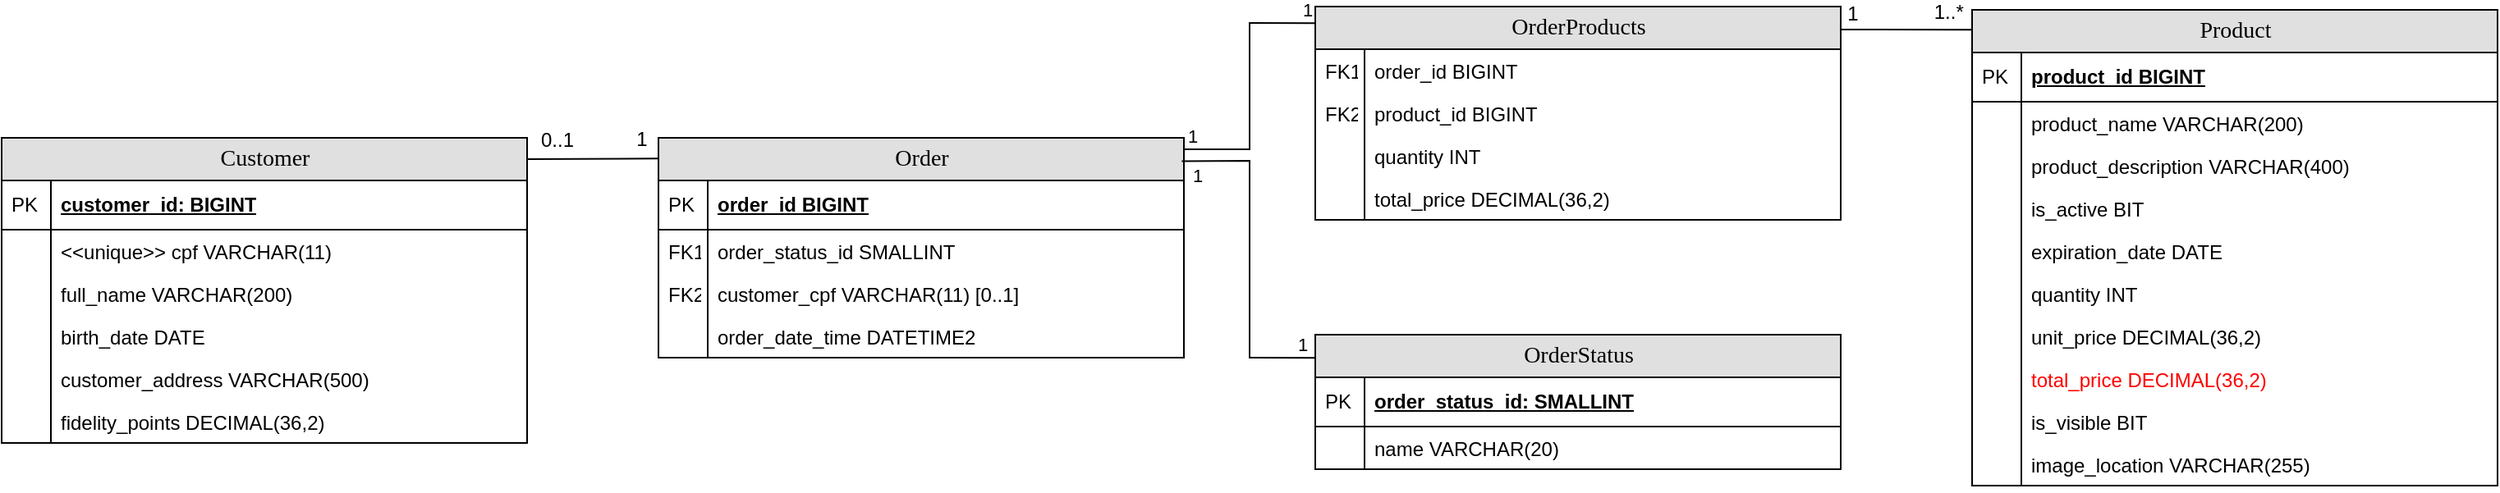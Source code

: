 <mxfile version="20.6.0" type="device"><diagram name="Page-1" id="e56a1550-8fbb-45ad-956c-1786394a9013"><mxGraphModel dx="2674" dy="817" grid="1" gridSize="10" guides="1" tooltips="1" connect="1" arrows="1" fold="1" page="1" pageScale="1" pageWidth="1100" pageHeight="850" background="none" math="0" shadow="0"><root><mxCell id="0"/><mxCell id="1" parent="0"/><mxCell id="2e49270ec7c68f3f-80" value="Customer" style="swimlane;html=1;fontStyle=0;childLayout=stackLayout;horizontal=1;startSize=26;fillColor=#e0e0e0;horizontalStack=0;resizeParent=1;resizeLast=0;collapsible=1;marginBottom=0;swimlaneFillColor=#ffffff;align=center;rounded=0;shadow=0;comic=0;labelBackgroundColor=none;strokeWidth=1;fontFamily=Verdana;fontSize=14" parent="1" vertex="1"><mxGeometry x="-1040" y="120" width="320" height="186" as="geometry"/></mxCell><mxCell id="2e49270ec7c68f3f-81" value="customer_id: BIGINT" style="shape=partialRectangle;top=0;left=0;right=0;bottom=1;html=1;align=left;verticalAlign=middle;fillColor=none;spacingLeft=34;spacingRight=4;whiteSpace=wrap;overflow=hidden;rotatable=0;points=[[0,0.5],[1,0.5]];portConstraint=eastwest;dropTarget=0;fontStyle=5;" parent="2e49270ec7c68f3f-80" vertex="1"><mxGeometry y="26" width="320" height="30" as="geometry"/></mxCell><mxCell id="2e49270ec7c68f3f-82" value="PK" style="shape=partialRectangle;top=0;left=0;bottom=0;html=1;fillColor=none;align=left;verticalAlign=middle;spacingLeft=4;spacingRight=4;whiteSpace=wrap;overflow=hidden;rotatable=0;points=[];portConstraint=eastwest;part=1;" parent="2e49270ec7c68f3f-81" vertex="1" connectable="0"><mxGeometry width="30" height="30" as="geometry"/></mxCell><mxCell id="2e49270ec7c68f3f-83" value="&amp;lt;&amp;lt;unique&amp;gt;&amp;gt; cpf VARCHAR(11)" style="shape=partialRectangle;top=0;left=0;right=0;bottom=0;html=1;align=left;verticalAlign=top;fillColor=none;spacingLeft=34;spacingRight=4;whiteSpace=wrap;overflow=hidden;rotatable=0;points=[[0,0.5],[1,0.5]];portConstraint=eastwest;dropTarget=0;" parent="2e49270ec7c68f3f-80" vertex="1"><mxGeometry y="56" width="320" height="26" as="geometry"/></mxCell><mxCell id="2e49270ec7c68f3f-84" value="" style="shape=partialRectangle;top=0;left=0;bottom=0;html=1;fillColor=none;align=left;verticalAlign=top;spacingLeft=4;spacingRight=4;whiteSpace=wrap;overflow=hidden;rotatable=0;points=[];portConstraint=eastwest;part=1;" parent="2e49270ec7c68f3f-83" vertex="1" connectable="0"><mxGeometry width="30" height="26" as="geometry"/></mxCell><mxCell id="2e49270ec7c68f3f-85" value="full_name VARCHAR(200)" style="shape=partialRectangle;top=0;left=0;right=0;bottom=0;html=1;align=left;verticalAlign=top;fillColor=none;spacingLeft=34;spacingRight=4;whiteSpace=wrap;overflow=hidden;rotatable=0;points=[[0,0.5],[1,0.5]];portConstraint=eastwest;dropTarget=0;" parent="2e49270ec7c68f3f-80" vertex="1"><mxGeometry y="82" width="320" height="26" as="geometry"/></mxCell><mxCell id="2e49270ec7c68f3f-86" value="" style="shape=partialRectangle;top=0;left=0;bottom=0;html=1;fillColor=none;align=left;verticalAlign=top;spacingLeft=4;spacingRight=4;whiteSpace=wrap;overflow=hidden;rotatable=0;points=[];portConstraint=eastwest;part=1;" parent="2e49270ec7c68f3f-85" vertex="1" connectable="0"><mxGeometry width="30" height="26" as="geometry"/></mxCell><mxCell id="2e49270ec7c68f3f-87" value="birth_date DATE" style="shape=partialRectangle;top=0;left=0;right=0;bottom=0;html=1;align=left;verticalAlign=top;fillColor=none;spacingLeft=34;spacingRight=4;whiteSpace=wrap;overflow=hidden;rotatable=0;points=[[0,0.5],[1,0.5]];portConstraint=eastwest;dropTarget=0;" parent="2e49270ec7c68f3f-80" vertex="1"><mxGeometry y="108" width="320" height="26" as="geometry"/></mxCell><mxCell id="2e49270ec7c68f3f-88" value="" style="shape=partialRectangle;top=0;left=0;bottom=0;html=1;fillColor=none;align=left;verticalAlign=top;spacingLeft=4;spacingRight=4;whiteSpace=wrap;overflow=hidden;rotatable=0;points=[];portConstraint=eastwest;part=1;" parent="2e49270ec7c68f3f-87" vertex="1" connectable="0"><mxGeometry width="30" height="26" as="geometry"/></mxCell><mxCell id="3CRR-4whuJt9V_NxzgfN-4" value="customer_address VARCHAR(500)" style="shape=partialRectangle;top=0;left=0;right=0;bottom=0;html=1;align=left;verticalAlign=top;fillColor=none;spacingLeft=34;spacingRight=4;whiteSpace=wrap;overflow=hidden;rotatable=0;points=[[0,0.5],[1,0.5]];portConstraint=eastwest;dropTarget=0;" parent="2e49270ec7c68f3f-80" vertex="1"><mxGeometry y="134" width="320" height="26" as="geometry"/></mxCell><mxCell id="3CRR-4whuJt9V_NxzgfN-5" value="" style="shape=partialRectangle;top=0;left=0;bottom=0;html=1;fillColor=none;align=left;verticalAlign=top;spacingLeft=4;spacingRight=4;whiteSpace=wrap;overflow=hidden;rotatable=0;points=[];portConstraint=eastwest;part=1;" parent="3CRR-4whuJt9V_NxzgfN-4" vertex="1" connectable="0"><mxGeometry width="30" height="26" as="geometry"/></mxCell><mxCell id="3CRR-4whuJt9V_NxzgfN-6" value="fidelity_points DECIMAL(36,2)" style="shape=partialRectangle;top=0;left=0;right=0;bottom=0;html=1;align=left;verticalAlign=top;fillColor=none;spacingLeft=34;spacingRight=4;whiteSpace=wrap;overflow=hidden;rotatable=0;points=[[0,0.5],[1,0.5]];portConstraint=eastwest;dropTarget=0;" parent="2e49270ec7c68f3f-80" vertex="1"><mxGeometry y="160" width="320" height="26" as="geometry"/></mxCell><mxCell id="3CRR-4whuJt9V_NxzgfN-7" value="" style="shape=partialRectangle;top=0;left=0;bottom=0;html=1;fillColor=none;align=left;verticalAlign=top;spacingLeft=4;spacingRight=4;whiteSpace=wrap;overflow=hidden;rotatable=0;points=[];portConstraint=eastwest;part=1;" parent="3CRR-4whuJt9V_NxzgfN-6" vertex="1" connectable="0"><mxGeometry width="30" height="26" as="geometry"/></mxCell><mxCell id="3CRR-4whuJt9V_NxzgfN-12" value="Product" style="swimlane;html=1;fontStyle=0;childLayout=stackLayout;horizontal=1;startSize=26;fillColor=#e0e0e0;horizontalStack=0;resizeParent=1;resizeLast=0;collapsible=1;marginBottom=0;swimlaneFillColor=#ffffff;align=center;rounded=0;shadow=0;comic=0;labelBackgroundColor=none;strokeWidth=1;fontFamily=Verdana;fontSize=14" parent="1" vertex="1"><mxGeometry x="160" y="42" width="320" height="290" as="geometry"/></mxCell><mxCell id="3CRR-4whuJt9V_NxzgfN-13" value="product_id BIGINT" style="shape=partialRectangle;top=0;left=0;right=0;bottom=1;html=1;align=left;verticalAlign=middle;fillColor=none;spacingLeft=34;spacingRight=4;whiteSpace=wrap;overflow=hidden;rotatable=0;points=[[0,0.5],[1,0.5]];portConstraint=eastwest;dropTarget=0;fontStyle=5;" parent="3CRR-4whuJt9V_NxzgfN-12" vertex="1"><mxGeometry y="26" width="320" height="30" as="geometry"/></mxCell><mxCell id="3CRR-4whuJt9V_NxzgfN-14" value="PK" style="shape=partialRectangle;top=0;left=0;bottom=0;html=1;fillColor=none;align=left;verticalAlign=middle;spacingLeft=4;spacingRight=4;whiteSpace=wrap;overflow=hidden;rotatable=0;points=[];portConstraint=eastwest;part=1;" parent="3CRR-4whuJt9V_NxzgfN-13" vertex="1" connectable="0"><mxGeometry width="30" height="30" as="geometry"/></mxCell><mxCell id="3CRR-4whuJt9V_NxzgfN-15" value="product_name VARCHAR(200)" style="shape=partialRectangle;top=0;left=0;right=0;bottom=0;html=1;align=left;verticalAlign=top;fillColor=none;spacingLeft=34;spacingRight=4;whiteSpace=wrap;overflow=hidden;rotatable=0;points=[[0,0.5],[1,0.5]];portConstraint=eastwest;dropTarget=0;" parent="3CRR-4whuJt9V_NxzgfN-12" vertex="1"><mxGeometry y="56" width="320" height="26" as="geometry"/></mxCell><mxCell id="3CRR-4whuJt9V_NxzgfN-16" value="" style="shape=partialRectangle;top=0;left=0;bottom=0;html=1;fillColor=none;align=left;verticalAlign=top;spacingLeft=4;spacingRight=4;whiteSpace=wrap;overflow=hidden;rotatable=0;points=[];portConstraint=eastwest;part=1;" parent="3CRR-4whuJt9V_NxzgfN-15" vertex="1" connectable="0"><mxGeometry width="30" height="26" as="geometry"/></mxCell><mxCell id="3CRR-4whuJt9V_NxzgfN-17" value="product_description VARCHAR(400)" style="shape=partialRectangle;top=0;left=0;right=0;bottom=0;html=1;align=left;verticalAlign=top;fillColor=none;spacingLeft=34;spacingRight=4;whiteSpace=wrap;overflow=hidden;rotatable=0;points=[[0,0.5],[1,0.5]];portConstraint=eastwest;dropTarget=0;" parent="3CRR-4whuJt9V_NxzgfN-12" vertex="1"><mxGeometry y="82" width="320" height="26" as="geometry"/></mxCell><mxCell id="3CRR-4whuJt9V_NxzgfN-18" value="" style="shape=partialRectangle;top=0;left=0;bottom=0;html=1;fillColor=none;align=left;verticalAlign=top;spacingLeft=4;spacingRight=4;whiteSpace=wrap;overflow=hidden;rotatable=0;points=[];portConstraint=eastwest;part=1;" parent="3CRR-4whuJt9V_NxzgfN-17" vertex="1" connectable="0"><mxGeometry width="30" height="26" as="geometry"/></mxCell><mxCell id="3CRR-4whuJt9V_NxzgfN-19" value="is_active BIT" style="shape=partialRectangle;top=0;left=0;right=0;bottom=0;html=1;align=left;verticalAlign=top;fillColor=none;spacingLeft=34;spacingRight=4;whiteSpace=wrap;overflow=hidden;rotatable=0;points=[[0,0.5],[1,0.5]];portConstraint=eastwest;dropTarget=0;" parent="3CRR-4whuJt9V_NxzgfN-12" vertex="1"><mxGeometry y="108" width="320" height="26" as="geometry"/></mxCell><mxCell id="3CRR-4whuJt9V_NxzgfN-20" value="" style="shape=partialRectangle;top=0;left=0;bottom=0;html=1;fillColor=none;align=left;verticalAlign=top;spacingLeft=4;spacingRight=4;whiteSpace=wrap;overflow=hidden;rotatable=0;points=[];portConstraint=eastwest;part=1;" parent="3CRR-4whuJt9V_NxzgfN-19" vertex="1" connectable="0"><mxGeometry width="30" height="26" as="geometry"/></mxCell><mxCell id="3CRR-4whuJt9V_NxzgfN-21" value="expiration_date DATE" style="shape=partialRectangle;top=0;left=0;right=0;bottom=0;html=1;align=left;verticalAlign=top;fillColor=none;spacingLeft=34;spacingRight=4;whiteSpace=wrap;overflow=hidden;rotatable=0;points=[[0,0.5],[1,0.5]];portConstraint=eastwest;dropTarget=0;" parent="3CRR-4whuJt9V_NxzgfN-12" vertex="1"><mxGeometry y="134" width="320" height="26" as="geometry"/></mxCell><mxCell id="3CRR-4whuJt9V_NxzgfN-22" value="" style="shape=partialRectangle;top=0;left=0;bottom=0;html=1;fillColor=none;align=left;verticalAlign=top;spacingLeft=4;spacingRight=4;whiteSpace=wrap;overflow=hidden;rotatable=0;points=[];portConstraint=eastwest;part=1;" parent="3CRR-4whuJt9V_NxzgfN-21" vertex="1" connectable="0"><mxGeometry width="30" height="26" as="geometry"/></mxCell><mxCell id="3CRR-4whuJt9V_NxzgfN-23" value="quantity INT" style="shape=partialRectangle;top=0;left=0;right=0;bottom=0;html=1;align=left;verticalAlign=top;fillColor=none;spacingLeft=34;spacingRight=4;whiteSpace=wrap;overflow=hidden;rotatable=0;points=[[0,0.5],[1,0.5]];portConstraint=eastwest;dropTarget=0;" parent="3CRR-4whuJt9V_NxzgfN-12" vertex="1"><mxGeometry y="160" width="320" height="26" as="geometry"/></mxCell><mxCell id="3CRR-4whuJt9V_NxzgfN-24" value="" style="shape=partialRectangle;top=0;left=0;bottom=0;html=1;fillColor=none;align=left;verticalAlign=top;spacingLeft=4;spacingRight=4;whiteSpace=wrap;overflow=hidden;rotatable=0;points=[];portConstraint=eastwest;part=1;" parent="3CRR-4whuJt9V_NxzgfN-23" vertex="1" connectable="0"><mxGeometry width="30" height="26" as="geometry"/></mxCell><mxCell id="3CRR-4whuJt9V_NxzgfN-52" value="unit_price DECIMAL(36,2)" style="shape=partialRectangle;top=0;left=0;right=0;bottom=0;html=1;align=left;verticalAlign=top;fillColor=none;spacingLeft=34;spacingRight=4;whiteSpace=wrap;overflow=hidden;rotatable=0;points=[[0,0.5],[1,0.5]];portConstraint=eastwest;dropTarget=0;" parent="3CRR-4whuJt9V_NxzgfN-12" vertex="1"><mxGeometry y="186" width="320" height="26" as="geometry"/></mxCell><mxCell id="3CRR-4whuJt9V_NxzgfN-53" value="" style="shape=partialRectangle;top=0;left=0;bottom=0;html=1;fillColor=none;align=left;verticalAlign=top;spacingLeft=4;spacingRight=4;whiteSpace=wrap;overflow=hidden;rotatable=0;points=[];portConstraint=eastwest;part=1;" parent="3CRR-4whuJt9V_NxzgfN-52" vertex="1" connectable="0"><mxGeometry width="30" height="26" as="geometry"/></mxCell><mxCell id="3CRR-4whuJt9V_NxzgfN-54" value="&lt;font color=&quot;#FF0000&quot;&gt;total_price DECIMAL(36,2)&lt;/font&gt;" style="shape=partialRectangle;top=0;left=0;right=0;bottom=0;html=1;align=left;verticalAlign=top;fillColor=none;spacingLeft=34;spacingRight=4;whiteSpace=wrap;overflow=hidden;rotatable=0;points=[[0,0.5],[1,0.5]];portConstraint=eastwest;dropTarget=0;" parent="3CRR-4whuJt9V_NxzgfN-12" vertex="1"><mxGeometry y="212" width="320" height="26" as="geometry"/></mxCell><mxCell id="3CRR-4whuJt9V_NxzgfN-55" value="" style="shape=partialRectangle;top=0;left=0;bottom=0;html=1;fillColor=none;align=left;verticalAlign=top;spacingLeft=4;spacingRight=4;whiteSpace=wrap;overflow=hidden;rotatable=0;points=[];portConstraint=eastwest;part=1;" parent="3CRR-4whuJt9V_NxzgfN-54" vertex="1" connectable="0"><mxGeometry width="30" height="26" as="geometry"/></mxCell><mxCell id="3CRR-4whuJt9V_NxzgfN-56" value="is_visible BIT" style="shape=partialRectangle;top=0;left=0;right=0;bottom=0;html=1;align=left;verticalAlign=top;fillColor=none;spacingLeft=34;spacingRight=4;whiteSpace=wrap;overflow=hidden;rotatable=0;points=[[0,0.5],[1,0.5]];portConstraint=eastwest;dropTarget=0;" parent="3CRR-4whuJt9V_NxzgfN-12" vertex="1"><mxGeometry y="238" width="320" height="26" as="geometry"/></mxCell><mxCell id="3CRR-4whuJt9V_NxzgfN-57" value="" style="shape=partialRectangle;top=0;left=0;bottom=0;html=1;fillColor=none;align=left;verticalAlign=top;spacingLeft=4;spacingRight=4;whiteSpace=wrap;overflow=hidden;rotatable=0;points=[];portConstraint=eastwest;part=1;" parent="3CRR-4whuJt9V_NxzgfN-56" vertex="1" connectable="0"><mxGeometry width="30" height="26" as="geometry"/></mxCell><mxCell id="3CRR-4whuJt9V_NxzgfN-58" value="image_location VARCHAR(255)" style="shape=partialRectangle;top=0;left=0;right=0;bottom=0;html=1;align=left;verticalAlign=top;fillColor=none;spacingLeft=34;spacingRight=4;whiteSpace=wrap;overflow=hidden;rotatable=0;points=[[0,0.5],[1,0.5]];portConstraint=eastwest;dropTarget=0;" parent="3CRR-4whuJt9V_NxzgfN-12" vertex="1"><mxGeometry y="264" width="320" height="26" as="geometry"/></mxCell><mxCell id="3CRR-4whuJt9V_NxzgfN-59" value="" style="shape=partialRectangle;top=0;left=0;bottom=0;html=1;fillColor=none;align=left;verticalAlign=top;spacingLeft=4;spacingRight=4;whiteSpace=wrap;overflow=hidden;rotatable=0;points=[];portConstraint=eastwest;part=1;" parent="3CRR-4whuJt9V_NxzgfN-58" vertex="1" connectable="0"><mxGeometry width="30" height="26" as="geometry"/></mxCell><mxCell id="3CRR-4whuJt9V_NxzgfN-25" value="Order" style="swimlane;html=1;fontStyle=0;childLayout=stackLayout;horizontal=1;startSize=26;fillColor=#e0e0e0;horizontalStack=0;resizeParent=1;resizeLast=0;collapsible=1;marginBottom=0;swimlaneFillColor=#ffffff;align=center;rounded=0;shadow=0;comic=0;labelBackgroundColor=none;strokeWidth=1;fontFamily=Verdana;fontSize=14" parent="1" vertex="1"><mxGeometry x="-640" y="120" width="320" height="134" as="geometry"/></mxCell><mxCell id="3CRR-4whuJt9V_NxzgfN-26" value="order_id BIGINT" style="shape=partialRectangle;top=0;left=0;right=0;bottom=1;html=1;align=left;verticalAlign=middle;fillColor=none;spacingLeft=34;spacingRight=4;whiteSpace=wrap;overflow=hidden;rotatable=0;points=[[0,0.5],[1,0.5]];portConstraint=eastwest;dropTarget=0;fontStyle=5;" parent="3CRR-4whuJt9V_NxzgfN-25" vertex="1"><mxGeometry y="26" width="320" height="30" as="geometry"/></mxCell><mxCell id="3CRR-4whuJt9V_NxzgfN-27" value="PK" style="shape=partialRectangle;top=0;left=0;bottom=0;html=1;fillColor=none;align=left;verticalAlign=middle;spacingLeft=4;spacingRight=4;whiteSpace=wrap;overflow=hidden;rotatable=0;points=[];portConstraint=eastwest;part=1;" parent="3CRR-4whuJt9V_NxzgfN-26" vertex="1" connectable="0"><mxGeometry width="30" height="30" as="geometry"/></mxCell><mxCell id="3CRR-4whuJt9V_NxzgfN-30" value="order_status_id SMALLINT" style="shape=partialRectangle;top=0;left=0;right=0;bottom=0;html=1;align=left;verticalAlign=top;fillColor=none;spacingLeft=34;spacingRight=4;whiteSpace=wrap;overflow=hidden;rotatable=0;points=[[0,0.5],[1,0.5]];portConstraint=eastwest;dropTarget=0;" parent="3CRR-4whuJt9V_NxzgfN-25" vertex="1"><mxGeometry y="56" width="320" height="26" as="geometry"/></mxCell><mxCell id="3CRR-4whuJt9V_NxzgfN-31" value="FK1" style="shape=partialRectangle;top=0;left=0;bottom=0;html=1;fillColor=none;align=left;verticalAlign=top;spacingLeft=4;spacingRight=4;whiteSpace=wrap;overflow=hidden;rotatable=0;points=[];portConstraint=eastwest;part=1;" parent="3CRR-4whuJt9V_NxzgfN-30" vertex="1" connectable="0"><mxGeometry width="30" height="26" as="geometry"/></mxCell><mxCell id="3CRR-4whuJt9V_NxzgfN-32" value="customer_cpf VARCHAR(11) [0..1]" style="shape=partialRectangle;top=0;left=0;right=0;bottom=0;html=1;align=left;verticalAlign=top;fillColor=none;spacingLeft=34;spacingRight=4;whiteSpace=wrap;overflow=hidden;rotatable=0;points=[[0,0.5],[1,0.5]];portConstraint=eastwest;dropTarget=0;" parent="3CRR-4whuJt9V_NxzgfN-25" vertex="1"><mxGeometry y="82" width="320" height="26" as="geometry"/></mxCell><mxCell id="3CRR-4whuJt9V_NxzgfN-33" value="FK2" style="shape=partialRectangle;top=0;left=0;bottom=0;html=1;fillColor=none;align=left;verticalAlign=top;spacingLeft=4;spacingRight=4;whiteSpace=wrap;overflow=hidden;rotatable=0;points=[];portConstraint=eastwest;part=1;" parent="3CRR-4whuJt9V_NxzgfN-32" vertex="1" connectable="0"><mxGeometry width="30" height="26" as="geometry"/></mxCell><mxCell id="3CRR-4whuJt9V_NxzgfN-34" value="order_date_time DATETIME2" style="shape=partialRectangle;top=0;left=0;right=0;bottom=0;html=1;align=left;verticalAlign=top;fillColor=none;spacingLeft=34;spacingRight=4;whiteSpace=wrap;overflow=hidden;rotatable=0;points=[[0,0.5],[1,0.5]];portConstraint=eastwest;dropTarget=0;" parent="3CRR-4whuJt9V_NxzgfN-25" vertex="1"><mxGeometry y="108" width="320" height="26" as="geometry"/></mxCell><mxCell id="3CRR-4whuJt9V_NxzgfN-35" value="" style="shape=partialRectangle;top=0;left=0;bottom=0;html=1;fillColor=none;align=left;verticalAlign=top;spacingLeft=4;spacingRight=4;whiteSpace=wrap;overflow=hidden;rotatable=0;points=[];portConstraint=eastwest;part=1;" parent="3CRR-4whuJt9V_NxzgfN-34" vertex="1" connectable="0"><mxGeometry width="30" height="26" as="geometry"/></mxCell><mxCell id="3CRR-4whuJt9V_NxzgfN-38" value="OrderStatus" style="swimlane;html=1;fontStyle=0;childLayout=stackLayout;horizontal=1;startSize=26;fillColor=#e0e0e0;horizontalStack=0;resizeParent=1;resizeLast=0;collapsible=1;marginBottom=0;swimlaneFillColor=#ffffff;align=center;rounded=0;shadow=0;comic=0;labelBackgroundColor=none;strokeWidth=1;fontFamily=Verdana;fontSize=14" parent="1" vertex="1"><mxGeometry x="-240" y="240" width="320" height="82" as="geometry"/></mxCell><mxCell id="3CRR-4whuJt9V_NxzgfN-39" value="order_status_id: SMALLINT" style="shape=partialRectangle;top=0;left=0;right=0;bottom=1;html=1;align=left;verticalAlign=middle;fillColor=none;spacingLeft=34;spacingRight=4;whiteSpace=wrap;overflow=hidden;rotatable=0;points=[[0,0.5],[1,0.5]];portConstraint=eastwest;dropTarget=0;fontStyle=5;" parent="3CRR-4whuJt9V_NxzgfN-38" vertex="1"><mxGeometry y="26" width="320" height="30" as="geometry"/></mxCell><mxCell id="3CRR-4whuJt9V_NxzgfN-40" value="PK" style="shape=partialRectangle;top=0;left=0;bottom=0;html=1;fillColor=none;align=left;verticalAlign=middle;spacingLeft=4;spacingRight=4;whiteSpace=wrap;overflow=hidden;rotatable=0;points=[];portConstraint=eastwest;part=1;" parent="3CRR-4whuJt9V_NxzgfN-39" vertex="1" connectable="0"><mxGeometry width="30" height="30" as="geometry"/></mxCell><mxCell id="3CRR-4whuJt9V_NxzgfN-43" value="name VARCHAR(20)" style="shape=partialRectangle;top=0;left=0;right=0;bottom=0;html=1;align=left;verticalAlign=top;fillColor=none;spacingLeft=34;spacingRight=4;whiteSpace=wrap;overflow=hidden;rotatable=0;points=[[0,0.5],[1,0.5]];portConstraint=eastwest;dropTarget=0;" parent="3CRR-4whuJt9V_NxzgfN-38" vertex="1"><mxGeometry y="56" width="320" height="26" as="geometry"/></mxCell><mxCell id="3CRR-4whuJt9V_NxzgfN-44" value="" style="shape=partialRectangle;top=0;left=0;bottom=0;html=1;fillColor=none;align=left;verticalAlign=top;spacingLeft=4;spacingRight=4;whiteSpace=wrap;overflow=hidden;rotatable=0;points=[];portConstraint=eastwest;part=1;" parent="3CRR-4whuJt9V_NxzgfN-43" vertex="1" connectable="0"><mxGeometry width="30" height="26" as="geometry"/></mxCell><mxCell id="3CRR-4whuJt9V_NxzgfN-68" value="OrderProducts" style="swimlane;html=1;fontStyle=0;childLayout=stackLayout;horizontal=1;startSize=26;fillColor=#e0e0e0;horizontalStack=0;resizeParent=1;resizeLast=0;collapsible=1;marginBottom=0;swimlaneFillColor=#ffffff;align=center;rounded=0;shadow=0;comic=0;labelBackgroundColor=none;strokeWidth=1;fontFamily=Verdana;fontSize=14" parent="1" vertex="1"><mxGeometry x="-240" y="40" width="320" height="130" as="geometry"/></mxCell><mxCell id="3CRR-4whuJt9V_NxzgfN-71" value="order_id BIGINT" style="shape=partialRectangle;top=0;left=0;right=0;bottom=0;html=1;align=left;verticalAlign=top;fillColor=none;spacingLeft=34;spacingRight=4;whiteSpace=wrap;overflow=hidden;rotatable=0;points=[[0,0.5],[1,0.5]];portConstraint=eastwest;dropTarget=0;" parent="3CRR-4whuJt9V_NxzgfN-68" vertex="1"><mxGeometry y="26" width="320" height="26" as="geometry"/></mxCell><mxCell id="3CRR-4whuJt9V_NxzgfN-72" value="FK1" style="shape=partialRectangle;top=0;left=0;bottom=0;html=1;fillColor=none;align=left;verticalAlign=top;spacingLeft=4;spacingRight=4;whiteSpace=wrap;overflow=hidden;rotatable=0;points=[];portConstraint=eastwest;part=1;" parent="3CRR-4whuJt9V_NxzgfN-71" vertex="1" connectable="0"><mxGeometry width="30" height="26" as="geometry"/></mxCell><mxCell id="3CRR-4whuJt9V_NxzgfN-73" value="product_id BIGINT" style="shape=partialRectangle;top=0;left=0;right=0;bottom=0;html=1;align=left;verticalAlign=top;fillColor=none;spacingLeft=34;spacingRight=4;whiteSpace=wrap;overflow=hidden;rotatable=0;points=[[0,0.5],[1,0.5]];portConstraint=eastwest;dropTarget=0;" parent="3CRR-4whuJt9V_NxzgfN-68" vertex="1"><mxGeometry y="52" width="320" height="26" as="geometry"/></mxCell><mxCell id="3CRR-4whuJt9V_NxzgfN-74" value="FK2" style="shape=partialRectangle;top=0;left=0;bottom=0;html=1;fillColor=none;align=left;verticalAlign=top;spacingLeft=4;spacingRight=4;whiteSpace=wrap;overflow=hidden;rotatable=0;points=[];portConstraint=eastwest;part=1;" parent="3CRR-4whuJt9V_NxzgfN-73" vertex="1" connectable="0"><mxGeometry width="30" height="26" as="geometry"/></mxCell><mxCell id="3CRR-4whuJt9V_NxzgfN-75" value="quantity INT" style="shape=partialRectangle;top=0;left=0;right=0;bottom=0;html=1;align=left;verticalAlign=top;fillColor=none;spacingLeft=34;spacingRight=4;whiteSpace=wrap;overflow=hidden;rotatable=0;points=[[0,0.5],[1,0.5]];portConstraint=eastwest;dropTarget=0;" parent="3CRR-4whuJt9V_NxzgfN-68" vertex="1"><mxGeometry y="78" width="320" height="26" as="geometry"/></mxCell><mxCell id="3CRR-4whuJt9V_NxzgfN-76" value="" style="shape=partialRectangle;top=0;left=0;bottom=0;html=1;fillColor=none;align=left;verticalAlign=top;spacingLeft=4;spacingRight=4;whiteSpace=wrap;overflow=hidden;rotatable=0;points=[];portConstraint=eastwest;part=1;" parent="3CRR-4whuJt9V_NxzgfN-75" vertex="1" connectable="0"><mxGeometry width="30" height="26" as="geometry"/></mxCell><mxCell id="3CRR-4whuJt9V_NxzgfN-77" value="total_price DECIMAL(36,2)" style="shape=partialRectangle;top=0;left=0;right=0;bottom=0;html=1;align=left;verticalAlign=top;fillColor=none;spacingLeft=34;spacingRight=4;whiteSpace=wrap;overflow=hidden;rotatable=0;points=[[0,0.5],[1,0.5]];portConstraint=eastwest;dropTarget=0;" parent="3CRR-4whuJt9V_NxzgfN-68" vertex="1"><mxGeometry y="104" width="320" height="26" as="geometry"/></mxCell><mxCell id="3CRR-4whuJt9V_NxzgfN-78" value="" style="shape=partialRectangle;top=0;left=0;bottom=0;html=1;fillColor=none;align=left;verticalAlign=top;spacingLeft=4;spacingRight=4;whiteSpace=wrap;overflow=hidden;rotatable=0;points=[];portConstraint=eastwest;part=1;" parent="3CRR-4whuJt9V_NxzgfN-77" vertex="1" connectable="0"><mxGeometry width="30" height="26" as="geometry"/></mxCell><mxCell id="3CRR-4whuJt9V_NxzgfN-82" value="" style="endArrow=none;shadow=0;strokeWidth=1;rounded=0;endFill=0;edgeStyle=elbowEdgeStyle;elbow=vertical;exitX=-0.001;exitY=0.094;exitDx=0;exitDy=0;exitPerimeter=0;entryX=1;entryY=0.07;entryDx=0;entryDy=0;entryPerimeter=0;" parent="1" source="3CRR-4whuJt9V_NxzgfN-25" target="2e49270ec7c68f3f-80" edge="1"><mxGeometry x="0.5" y="41" relative="1" as="geometry"><mxPoint x="-401.12" y="306.144" as="sourcePoint"/><mxPoint x="-700" y="130" as="targetPoint"/><mxPoint x="-40" y="32" as="offset"/><Array as="points"><mxPoint x="-690" y="133"/></Array></mxGeometry></mxCell><mxCell id="3CRR-4whuJt9V_NxzgfN-83" value="1" style="resizable=0;align=left;verticalAlign=bottom;labelBackgroundColor=none;fontSize=12;" parent="3CRR-4whuJt9V_NxzgfN-82" connectable="0" vertex="1"><mxGeometry x="-1" relative="1" as="geometry"><mxPoint x="-15" y="-3" as="offset"/></mxGeometry></mxCell><mxCell id="3CRR-4whuJt9V_NxzgfN-84" value="0..1" style="resizable=0;align=right;verticalAlign=bottom;labelBackgroundColor=none;fontSize=12;" parent="3CRR-4whuJt9V_NxzgfN-82" connectable="0" vertex="1"><mxGeometry x="1" relative="1" as="geometry"><mxPoint x="30" y="-3" as="offset"/></mxGeometry></mxCell><mxCell id="3CRR-4whuJt9V_NxzgfN-91" value="" style="endArrow=none;shadow=0;strokeWidth=1;rounded=0;endFill=0;edgeStyle=elbowEdgeStyle;elbow=vertical;exitX=-0.001;exitY=0.042;exitDx=0;exitDy=0;exitPerimeter=0;entryX=1.001;entryY=0.109;entryDx=0;entryDy=0;entryPerimeter=0;" parent="1" source="3CRR-4whuJt9V_NxzgfN-12" target="3CRR-4whuJt9V_NxzgfN-68" edge="1"><mxGeometry x="0.5" y="41" relative="1" as="geometry"><mxPoint x="180.64" y="38.9" as="sourcePoint"/><mxPoint x="100" y="39.998" as="targetPoint"/><mxPoint x="-40" y="32" as="offset"/><Array as="points"><mxPoint x="120" y="54"/></Array></mxGeometry></mxCell><mxCell id="3CRR-4whuJt9V_NxzgfN-92" value="1..*" style="resizable=0;align=left;verticalAlign=bottom;labelBackgroundColor=none;fontSize=12;" parent="3CRR-4whuJt9V_NxzgfN-91" connectable="0" vertex="1"><mxGeometry x="-1" relative="1" as="geometry"><mxPoint x="-25" y="-2" as="offset"/></mxGeometry></mxCell><mxCell id="3CRR-4whuJt9V_NxzgfN-93" value="1" style="resizable=0;align=right;verticalAlign=bottom;labelBackgroundColor=none;fontSize=12;" parent="3CRR-4whuJt9V_NxzgfN-91" connectable="0" vertex="1"><mxGeometry x="1" relative="1" as="geometry"><mxPoint x="12" y="-1" as="offset"/></mxGeometry></mxCell><mxCell id="3CRR-4whuJt9V_NxzgfN-106" value="" style="endArrow=none;html=1;rounded=0;fontColor=#FF0000;exitX=0.996;exitY=0.106;exitDx=0;exitDy=0;exitPerimeter=0;entryX=-0.001;entryY=0.173;entryDx=0;entryDy=0;entryPerimeter=0;" parent="1" source="3CRR-4whuJt9V_NxzgfN-25" target="3CRR-4whuJt9V_NxzgfN-38" edge="1"><mxGeometry width="50" height="50" relative="1" as="geometry"><mxPoint x="-190" y="330" as="sourcePoint"/><mxPoint x="-400" y="520" as="targetPoint"/><Array as="points"><mxPoint x="-280" y="134"/><mxPoint x="-280" y="200"/><mxPoint x="-280" y="254"/></Array></mxGeometry></mxCell><mxCell id="3CRR-4whuJt9V_NxzgfN-107" value="&lt;font color=&quot;#000000&quot;&gt;1&lt;/font&gt;" style="edgeLabel;html=1;align=center;verticalAlign=middle;resizable=0;points=[];fontColor=#FF0000;" parent="3CRR-4whuJt9V_NxzgfN-106" vertex="1" connectable="0"><mxGeometry x="-0.585" y="1" relative="1" as="geometry"><mxPoint x="-33" y="9" as="offset"/></mxGeometry></mxCell><mxCell id="3CRR-4whuJt9V_NxzgfN-109" value="1" style="edgeLabel;html=1;align=center;verticalAlign=middle;resizable=0;points=[];fontColor=#000000;" parent="3CRR-4whuJt9V_NxzgfN-106" vertex="1" connectable="0"><mxGeometry x="0.898" y="-1" relative="1" as="geometry"><mxPoint x="3" y="-9" as="offset"/></mxGeometry></mxCell><mxCell id="3CRR-4whuJt9V_NxzgfN-111" value="" style="endArrow=none;html=1;rounded=0;fontColor=#FF0000;exitX=1.001;exitY=0.052;exitDx=0;exitDy=0;exitPerimeter=0;entryX=-0.001;entryY=0.078;entryDx=0;entryDy=0;entryPerimeter=0;" parent="1" source="3CRR-4whuJt9V_NxzgfN-25" target="3CRR-4whuJt9V_NxzgfN-68" edge="1"><mxGeometry width="50" height="50" relative="1" as="geometry"><mxPoint x="-311.28" y="144.204" as="sourcePoint"/><mxPoint x="-230.32" y="264.186" as="targetPoint"/><Array as="points"><mxPoint x="-280" y="127"/><mxPoint x="-280" y="50"/></Array></mxGeometry></mxCell><mxCell id="3CRR-4whuJt9V_NxzgfN-112" value="&lt;font color=&quot;#000000&quot;&gt;1&lt;/font&gt;" style="edgeLabel;html=1;align=center;verticalAlign=middle;resizable=0;points=[];fontColor=#FF0000;" parent="3CRR-4whuJt9V_NxzgfN-111" vertex="1" connectable="0"><mxGeometry x="-0.585" y="1" relative="1" as="geometry"><mxPoint x="-28" y="-7" as="offset"/></mxGeometry></mxCell><mxCell id="3CRR-4whuJt9V_NxzgfN-113" value="1" style="edgeLabel;html=1;align=center;verticalAlign=middle;resizable=0;points=[];fontColor=#000000;" parent="3CRR-4whuJt9V_NxzgfN-111" vertex="1" connectable="0"><mxGeometry x="0.898" y="-1" relative="1" as="geometry"><mxPoint x="3" y="-9" as="offset"/></mxGeometry></mxCell></root></mxGraphModel></diagram></mxfile>